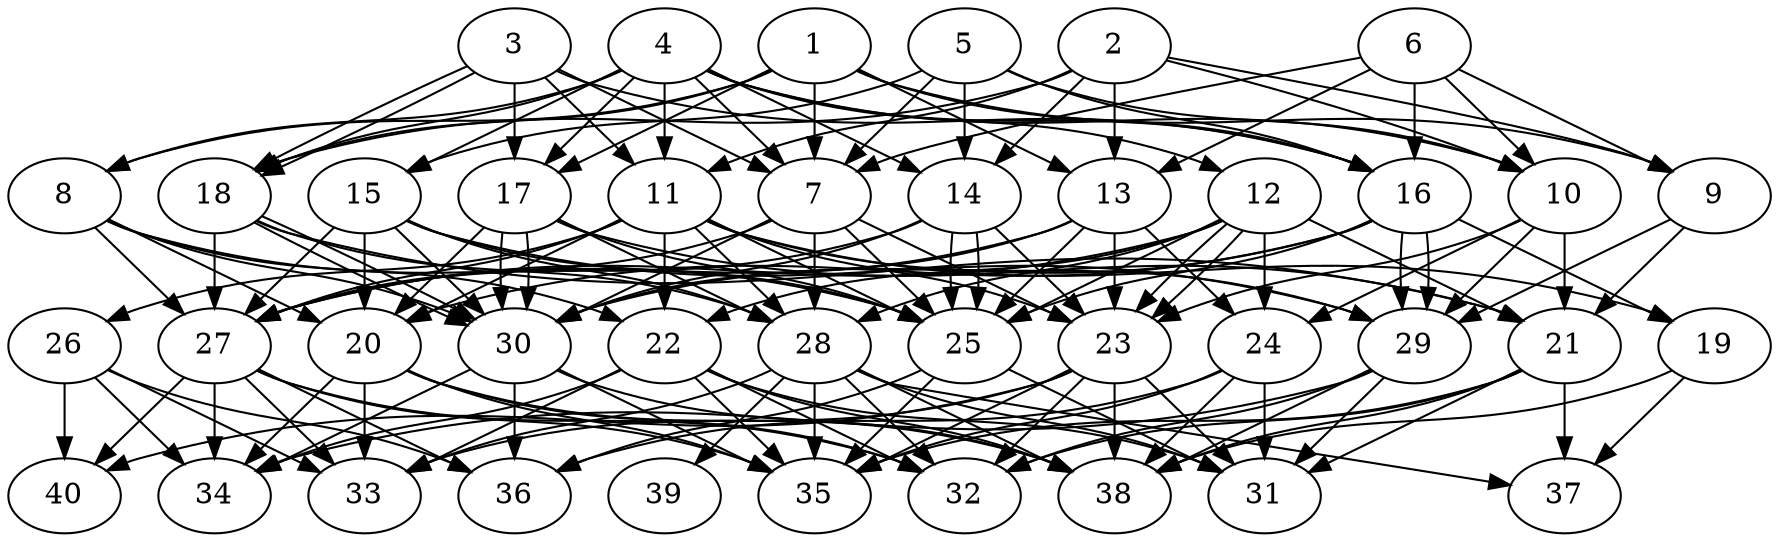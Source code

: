 // DAG automatically generated by daggen at Tue Aug  6 16:28:35 2019
// ./daggen --dot -n 40 --ccr 0.3 --fat 0.7 --regular 0.5 --density 0.8 --mindata 5242880 --maxdata 52428800 
digraph G {
  1 [size="109363200", alpha="0.17", expect_size="32808960"] 
  1 -> 7 [size ="32808960"]
  1 -> 8 [size ="32808960"]
  1 -> 9 [size ="32808960"]
  1 -> 13 [size ="32808960"]
  1 -> 16 [size ="32808960"]
  1 -> 17 [size ="32808960"]
  1 -> 18 [size ="32808960"]
  2 [size="147217067", alpha="0.11", expect_size="44165120"] 
  2 -> 9 [size ="44165120"]
  2 -> 10 [size ="44165120"]
  2 -> 11 [size ="44165120"]
  2 -> 13 [size ="44165120"]
  2 -> 14 [size ="44165120"]
  2 -> 18 [size ="44165120"]
  3 [size="152418987", alpha="0.02", expect_size="45725696"] 
  3 -> 7 [size ="45725696"]
  3 -> 11 [size ="45725696"]
  3 -> 16 [size ="45725696"]
  3 -> 17 [size ="45725696"]
  3 -> 18 [size ="45725696"]
  3 -> 18 [size ="45725696"]
  4 [size="150821547", alpha="0.06", expect_size="45246464"] 
  4 -> 7 [size ="45246464"]
  4 -> 8 [size ="45246464"]
  4 -> 10 [size ="45246464"]
  4 -> 11 [size ="45246464"]
  4 -> 12 [size ="45246464"]
  4 -> 14 [size ="45246464"]
  4 -> 15 [size ="45246464"]
  4 -> 16 [size ="45246464"]
  4 -> 17 [size ="45246464"]
  4 -> 18 [size ="45246464"]
  5 [size="140233387", alpha="0.02", expect_size="42070016"] 
  5 -> 7 [size ="42070016"]
  5 -> 10 [size ="42070016"]
  5 -> 14 [size ="42070016"]
  5 -> 15 [size ="42070016"]
  5 -> 16 [size ="42070016"]
  6 [size="126156800", alpha="0.05", expect_size="37847040"] 
  6 -> 7 [size ="37847040"]
  6 -> 9 [size ="37847040"]
  6 -> 10 [size ="37847040"]
  6 -> 13 [size ="37847040"]
  6 -> 16 [size ="37847040"]
  7 [size="149807787", alpha="0.02", expect_size="44942336"] 
  7 -> 23 [size ="44942336"]
  7 -> 25 [size ="44942336"]
  7 -> 27 [size ="44942336"]
  7 -> 28 [size ="44942336"]
  7 -> 30 [size ="44942336"]
  8 [size="79117653", alpha="0.06", expect_size="23735296"] 
  8 -> 20 [size ="23735296"]
  8 -> 22 [size ="23735296"]
  8 -> 25 [size ="23735296"]
  8 -> 27 [size ="23735296"]
  8 -> 30 [size ="23735296"]
  9 [size="102611627", alpha="0.10", expect_size="30783488"] 
  9 -> 21 [size ="30783488"]
  9 -> 29 [size ="30783488"]
  10 [size="106236587", alpha="0.19", expect_size="31870976"] 
  10 -> 21 [size ="31870976"]
  10 -> 23 [size ="31870976"]
  10 -> 24 [size ="31870976"]
  10 -> 29 [size ="31870976"]
  11 [size="84480000", alpha="0.04", expect_size="25344000"] 
  11 -> 19 [size ="25344000"]
  11 -> 20 [size ="25344000"]
  11 -> 22 [size ="25344000"]
  11 -> 23 [size ="25344000"]
  11 -> 25 [size ="25344000"]
  11 -> 26 [size ="25344000"]
  11 -> 27 [size ="25344000"]
  11 -> 28 [size ="25344000"]
  11 -> 29 [size ="25344000"]
  12 [size="61453653", alpha="0.01", expect_size="18436096"] 
  12 -> 21 [size ="18436096"]
  12 -> 22 [size ="18436096"]
  12 -> 23 [size ="18436096"]
  12 -> 23 [size ="18436096"]
  12 -> 24 [size ="18436096"]
  12 -> 25 [size ="18436096"]
  12 -> 27 [size ="18436096"]
  12 -> 28 [size ="18436096"]
  13 [size="146483200", alpha="0.09", expect_size="43944960"] 
  13 -> 23 [size ="43944960"]
  13 -> 24 [size ="43944960"]
  13 -> 25 [size ="43944960"]
  13 -> 27 [size ="43944960"]
  13 -> 30 [size ="43944960"]
  14 [size="160740693", alpha="0.11", expect_size="48222208"] 
  14 -> 23 [size ="48222208"]
  14 -> 25 [size ="48222208"]
  14 -> 25 [size ="48222208"]
  14 -> 27 [size ="48222208"]
  14 -> 30 [size ="48222208"]
  15 [size="47499947", alpha="0.12", expect_size="14249984"] 
  15 -> 20 [size ="14249984"]
  15 -> 25 [size ="14249984"]
  15 -> 27 [size ="14249984"]
  15 -> 28 [size ="14249984"]
  15 -> 29 [size ="14249984"]
  15 -> 30 [size ="14249984"]
  16 [size="65669120", alpha="0.16", expect_size="19700736"] 
  16 -> 19 [size ="19700736"]
  16 -> 20 [size ="19700736"]
  16 -> 25 [size ="19700736"]
  16 -> 29 [size ="19700736"]
  16 -> 29 [size ="19700736"]
  16 -> 30 [size ="19700736"]
  17 [size="102382933", alpha="0.16", expect_size="30714880"] 
  17 -> 20 [size ="30714880"]
  17 -> 21 [size ="30714880"]
  17 -> 25 [size ="30714880"]
  17 -> 28 [size ="30714880"]
  17 -> 30 [size ="30714880"]
  17 -> 30 [size ="30714880"]
  18 [size="120569173", alpha="0.18", expect_size="36170752"] 
  18 -> 21 [size ="36170752"]
  18 -> 27 [size ="36170752"]
  18 -> 28 [size ="36170752"]
  18 -> 30 [size ="36170752"]
  18 -> 30 [size ="36170752"]
  19 [size="165044907", alpha="0.01", expect_size="49513472"] 
  19 -> 37 [size ="49513472"]
  19 -> 38 [size ="49513472"]
  20 [size="90159787", alpha="0.14", expect_size="27047936"] 
  20 -> 32 [size ="27047936"]
  20 -> 33 [size ="27047936"]
  20 -> 34 [size ="27047936"]
  20 -> 35 [size ="27047936"]
  20 -> 38 [size ="27047936"]
  21 [size="83456000", alpha="0.19", expect_size="25036800"] 
  21 -> 31 [size ="25036800"]
  21 -> 32 [size ="25036800"]
  21 -> 35 [size ="25036800"]
  21 -> 37 [size ="25036800"]
  21 -> 38 [size ="25036800"]
  22 [size="115862187", alpha="0.00", expect_size="34758656"] 
  22 -> 31 [size ="34758656"]
  22 -> 32 [size ="34758656"]
  22 -> 33 [size ="34758656"]
  22 -> 34 [size ="34758656"]
  22 -> 35 [size ="34758656"]
  22 -> 38 [size ="34758656"]
  23 [size="120418987", alpha="0.18", expect_size="36125696"] 
  23 -> 31 [size ="36125696"]
  23 -> 32 [size ="36125696"]
  23 -> 33 [size ="36125696"]
  23 -> 35 [size ="36125696"]
  23 -> 38 [size ="36125696"]
  23 -> 40 [size ="36125696"]
  24 [size="35645440", alpha="0.14", expect_size="10693632"] 
  24 -> 31 [size ="10693632"]
  24 -> 35 [size ="10693632"]
  24 -> 36 [size ="10693632"]
  24 -> 38 [size ="10693632"]
  25 [size="124282880", alpha="0.05", expect_size="37284864"] 
  25 -> 31 [size ="37284864"]
  25 -> 35 [size ="37284864"]
  25 -> 36 [size ="37284864"]
  26 [size="61764267", alpha="0.09", expect_size="18529280"] 
  26 -> 33 [size ="18529280"]
  26 -> 34 [size ="18529280"]
  26 -> 36 [size ="18529280"]
  26 -> 40 [size ="18529280"]
  27 [size="30259200", alpha="0.11", expect_size="9077760"] 
  27 -> 32 [size ="9077760"]
  27 -> 33 [size ="9077760"]
  27 -> 34 [size ="9077760"]
  27 -> 35 [size ="9077760"]
  27 -> 36 [size ="9077760"]
  27 -> 40 [size ="9077760"]
  28 [size="154320213", alpha="0.00", expect_size="46296064"] 
  28 -> 31 [size ="46296064"]
  28 -> 32 [size ="46296064"]
  28 -> 33 [size ="46296064"]
  28 -> 35 [size ="46296064"]
  28 -> 37 [size ="46296064"]
  28 -> 38 [size ="46296064"]
  28 -> 39 [size ="46296064"]
  29 [size="136792747", alpha="0.01", expect_size="41037824"] 
  29 -> 31 [size ="41037824"]
  29 -> 32 [size ="41037824"]
  29 -> 34 [size ="41037824"]
  29 -> 38 [size ="41037824"]
  30 [size="146421760", alpha="0.12", expect_size="43926528"] 
  30 -> 34 [size ="43926528"]
  30 -> 35 [size ="43926528"]
  30 -> 36 [size ="43926528"]
  30 -> 38 [size ="43926528"]
  31 [size="100993707", alpha="0.12", expect_size="30298112"] 
  32 [size="92405760", alpha="0.18", expect_size="27721728"] 
  33 [size="93108907", alpha="0.20", expect_size="27932672"] 
  34 [size="80766293", alpha="0.20", expect_size="24229888"] 
  35 [size="31436800", alpha="0.04", expect_size="9431040"] 
  36 [size="67877547", alpha="0.14", expect_size="20363264"] 
  37 [size="141489493", alpha="0.15", expect_size="42446848"] 
  38 [size="70024533", alpha="0.09", expect_size="21007360"] 
  39 [size="72420693", alpha="0.02", expect_size="21726208"] 
  40 [size="76523520", alpha="0.04", expect_size="22957056"] 
}
